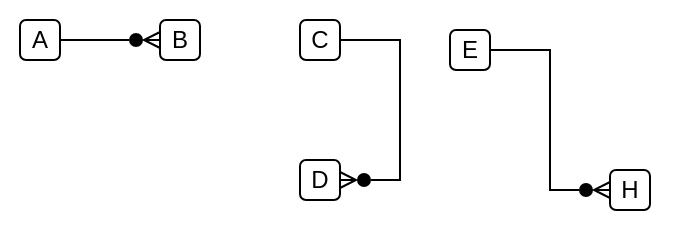 <mxfile 
  version="25.0.2"
  >
  <diagram
    name="-"
    >
    <mxGraphModel
      grid="1" 
      gridSize="10" 
      guides="1" 
      tooltips="1" 
      connect="1" 
      arrows="1" 
      fold="1" 
      page="1" 
      pageScale="1" 
      pageWidth="1" 
      pageHeight="1" 
      math="0" 
      shadow="0"
      >
      <root>
        <mxCell
          id="page"
          />
        <mxCell
          id="root" 
          parent="page"
          />
        <mxCell
          style="verticalAlign=top;aspect=fixed;align=center;spacingLeft=5;spacingRight=5;spacingBottom=5;strokeColor=none;" 
          id="shape_" 
          parent="root" 
          value=" " 
          vertex="1"
          >
          <mxGeometry
            as="geometry" 
            width="340" 
            height="120" 
            x="0" 
            y="0"
            />
          </mxCell>
        <mxCell
          style="verticalAlign=top;aspect=fixed;align=center;spacingLeft=5;spacingRight=5;spacingBottom=5;noLabel=1;opacity=0;" 
          id="column" 
          parent="shape_" 
          value="Column" 
          vertex="1"
          >
          <mxGeometry
            as="geometry" 
            width="90" 
            height="100" 
            x="10" 
            y="10"
            />
          </mxCell>
        <mxCell
          style="rounded=1;whiteSpace=wrap;verticalAlign=middle;align=center;" 
          id="entity_a" 
          parent="column" 
          value="A" 
          vertex="1"
          >
          <mxGeometry
            width="20" 
            height="20" 
            as="geometry" 
            x="0" 
            y="0"
            />
          </mxCell>
        <mxCell
          style="rounded=1;whiteSpace=wrap;verticalAlign=middle;align=center;" 
          id="entity_b" 
          parent="column" 
          value="B" 
          vertex="1"
          >
          <mxGeometry
            width="20" 
            height="20" 
            as="geometry" 
            x="70" 
            y="0"
            />
          </mxCell>
        <mxCell
          style="verticalAlign=top;aspect=fixed;align=center;spacingLeft=5;spacingRight=5;spacingBottom=5;noLabel=1;opacity=0;" 
          id="row" 
          parent="shape_" 
          value="Row" 
          vertex="1"
          >
          <mxGeometry
            as="geometry" 
            width="20" 
            height="100" 
            x="150" 
            y="10"
            />
          </mxCell>
        <mxCell
          style="rounded=1;whiteSpace=wrap;verticalAlign=middle;align=center;" 
          id="entity_c" 
          parent="row" 
          value="C" 
          vertex="1"
          >
          <mxGeometry
            width="20" 
            height="20" 
            as="geometry" 
            x="0" 
            y="0"
            />
          </mxCell>
        <mxCell
          style="rounded=1;whiteSpace=wrap;verticalAlign=middle;align=center;" 
          id="entity_d" 
          parent="row" 
          value="D" 
          vertex="1"
          >
          <mxGeometry
            width="20" 
            height="20" 
            as="geometry" 
            x="0" 
            y="70"
            />
          </mxCell>
        <mxCell
          style="verticalAlign=top;aspect=fixed;align=center;spacingLeft=5;spacingRight=5;spacingBottom=5;noLabel=1;opacity=0;" 
          id="column_2" 
          parent="shape_" 
          value="Column" 
          vertex="1"
          >
          <mxGeometry
            as="geometry" 
            width="110" 
            height="100" 
            x="220" 
            y="10"
            />
          </mxCell>
        <mxCell
          style="verticalAlign=top;aspect=fixed;align=center;spacingLeft=5;spacingRight=5;spacingBottom=5;noLabel=1;opacity=0;" 
          id="row_2" 
          parent="column_2" 
          value="Row" 
          vertex="1"
          >
          <mxGeometry
            width="30" 
            height="100" 
            as="geometry" 
            x="0" 
            y="0"
            />
          </mxCell>
        <mxCell
          style="rounded=1;whiteSpace=wrap;verticalAlign=middle;align=center;" 
          id="entity_e" 
          parent="row_2" 
          value="E" 
          vertex="1"
          >
          <mxGeometry
            width="20" 
            height="20" 
            as="geometry" 
            x="5" 
            y="5"
            />
          </mxCell>
        <mxCell
          style="rounded=1;whiteSpace=wrap;verticalAlign=middle;align=center;strokeColor=transparent;fontColor=transparent;" 
          id="invisible_f" 
          parent="row_2" 
          value="F" 
          vertex="1"
          >
          <mxGeometry
            width="10" 
            height="10" 
            as="geometry" 
            x="10" 
            y="85"
            />
          </mxCell>
        <mxCell
          style="verticalAlign=top;aspect=fixed;align=center;spacingLeft=5;spacingRight=5;spacingBottom=5;noLabel=1;opacity=0;" 
          id="row_3" 
          parent="column_2" 
          value="Row" 
          vertex="1"
          >
          <mxGeometry
            width="30" 
            height="100" 
            as="geometry" 
            x="80" 
            y="0"
            />
          </mxCell>
        <mxCell
          style="rounded=1;whiteSpace=wrap;verticalAlign=middle;align=center;strokeColor=transparent;fontColor=transparent;" 
          id="invisible_g" 
          parent="row_3" 
          value="G" 
          vertex="1"
          >
          <mxGeometry
            width="10" 
            height="10" 
            as="geometry" 
            x="10" 
            y="5"
            />
          </mxCell>
        <mxCell
          style="rounded=1;whiteSpace=wrap;verticalAlign=middle;align=center;" 
          id="entity_h" 
          parent="row_3" 
          value="H" 
          vertex="1"
          >
          <mxGeometry
            width="20" 
            height="20" 
            as="geometry" 
            x="5" 
            y="75"
            />
          </mxCell>
        <mxCell
          id="default_relationship_connector_defaultrelationshipconnector" 
          source="entity_a" 
          target="entity_b" 
          parent="root" 
          edge="1" 
          style="edgeStyle=entityRelationEdgeStyle;fontSize=12;html=1;endArrow=manyOptional;endFill=1;startArrow=none;rounded=0;startFill=0;"
          >
          <mxGeometry
            relative="1" 
            as="geometry"
            />
          </mxCell>
        <mxCell
          id="default_relationship_connector_2" 
          source="entity_c" 
          target="entity_d" 
          parent="root" 
          edge="1" 
          style="edgeStyle=entityRelationEdgeStyle;fontSize=12;html=1;endArrow=manyOptional;endFill=1;startArrow=none;rounded=0;startFill=0;"
          >
          <mxGeometry
            relative="1" 
            as="geometry"
            />
          </mxCell>
        <mxCell
          id="default_relationship_connector_3" 
          source="entity_e" 
          target="entity_h" 
          parent="root" 
          edge="1" 
          style="edgeStyle=entityRelationEdgeStyle;fontSize=12;html=1;endArrow=manyOptional;endFill=1;startArrow=none;rounded=0;startFill=0;"
          >
          <mxGeometry
            relative="1" 
            as="geometry"
            />
          </mxCell>
        </root>
      </mxGraphModel>
    </diagram>
  </mxfile>